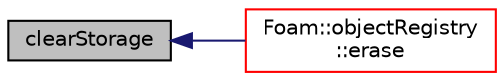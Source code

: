 digraph "clearStorage"
{
  bgcolor="transparent";
  edge [fontname="Helvetica",fontsize="10",labelfontname="Helvetica",labelfontsize="10"];
  node [fontname="Helvetica",fontsize="10",shape=record];
  rankdir="LR";
  Node1 [label="clearStorage",height=0.2,width=0.4,color="black", fillcolor="grey75", style="filled" fontcolor="black"];
  Node1 -> Node2 [dir="back",color="midnightblue",fontsize="10",style="solid",fontname="Helvetica"];
  Node2 [label="Foam::objectRegistry\l::erase",height=0.2,width=0.4,color="red",URL="$classFoam_1_1objectRegistry.html#ac3686dd9fae3979613a188d94d6c38ff",tooltip="Erase an entry specified by the given iterator. "];
}
